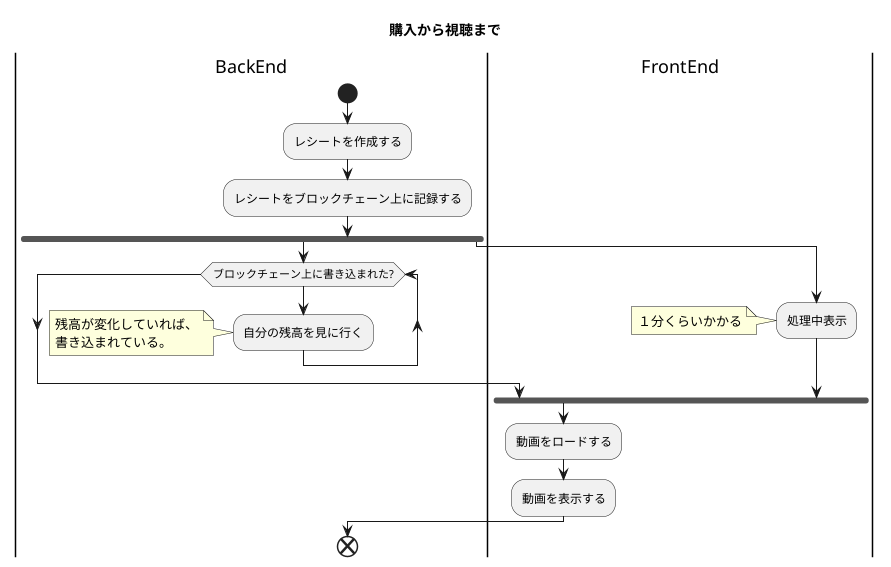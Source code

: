 @startuml activity_purchase
title 購入から視聴まで

|BackEnd|
start
:レシートを作成する;
:レシートをブロックチェーン上に記録する;

fork
    while (ブロックチェーン上に書き込まれた?)
        :自分の残高を見に行く;
        note left
            残高が変化していれば、
            書き込まれている。
        endnote
    endwhile
|FrontEnd|
fork again
    :処理中表示;
    note left
        １分くらいかかる
    endnote
end fork

:動画をロードする;
:動画を表示する;

|BackEnd|
end

@enduml